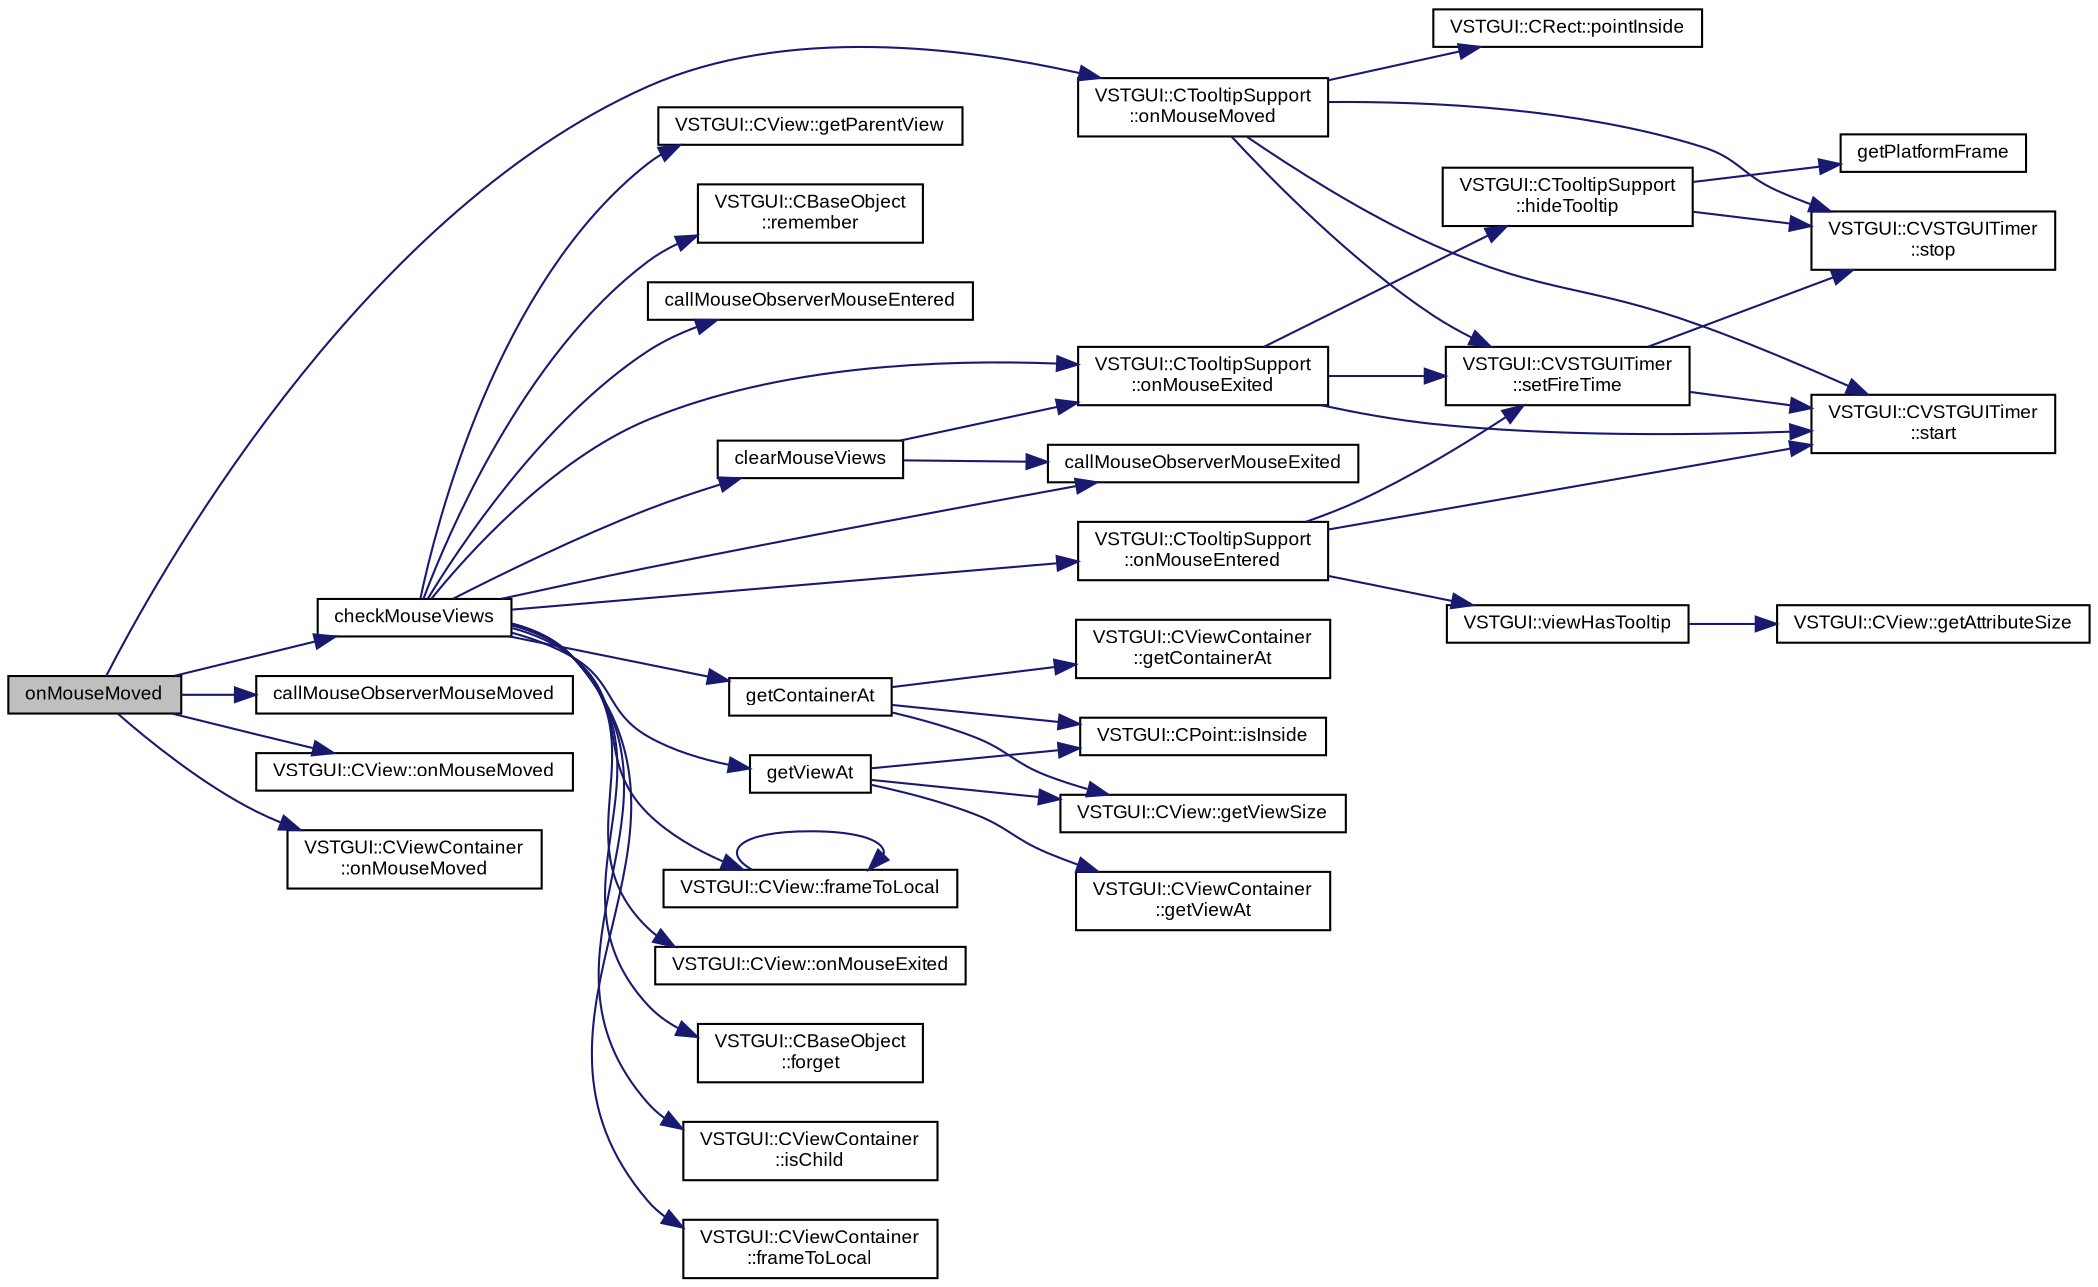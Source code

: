 digraph "onMouseMoved"
{
  bgcolor="transparent";
  edge [fontname="Arial",fontsize="9",labelfontname="Arial",labelfontsize="9"];
  node [fontname="Arial",fontsize="9",shape=record];
  rankdir="LR";
  Node1 [label="onMouseMoved",height=0.2,width=0.4,color="black", fillcolor="grey75", style="filled" fontcolor="black"];
  Node1 -> Node2 [color="midnightblue",fontsize="9",style="solid",fontname="Arial"];
  Node2 [label="VSTGUI::CTooltipSupport\l::onMouseMoved",height=0.2,width=0.4,color="black",URL="$class_v_s_t_g_u_i_1_1_c_tooltip_support.html#a4130580a3fd7186e8106954ca9b50cb8"];
  Node2 -> Node3 [color="midnightblue",fontsize="9",style="solid",fontname="Arial"];
  Node3 [label="VSTGUI::CRect::pointInside",height=0.2,width=0.4,color="black",URL="$struct_v_s_t_g_u_i_1_1_c_rect.html#adebba9af3dc339149fd4622f4d4a5bac",tooltip="Checks if point is inside this rect. "];
  Node2 -> Node4 [color="midnightblue",fontsize="9",style="solid",fontname="Arial"];
  Node4 [label="VSTGUI::CVSTGUITimer\l::stop",height=0.2,width=0.4,color="black",URL="$class_v_s_t_g_u_i_1_1_c_v_s_t_g_u_i_timer.html#a68a350717fe6bf9012843e7c977d87b2",tooltip="stops the timer, returns wheather timer was running or not "];
  Node2 -> Node5 [color="midnightblue",fontsize="9",style="solid",fontname="Arial"];
  Node5 [label="VSTGUI::CVSTGUITimer\l::start",height=0.2,width=0.4,color="black",URL="$class_v_s_t_g_u_i_1_1_c_v_s_t_g_u_i_timer.html#aad5997aaaa2d622f0ca57f8b24a51a7b",tooltip="starts the timer "];
  Node2 -> Node6 [color="midnightblue",fontsize="9",style="solid",fontname="Arial"];
  Node6 [label="VSTGUI::CVSTGUITimer\l::setFireTime",height=0.2,width=0.4,color="black",URL="$class_v_s_t_g_u_i_1_1_c_v_s_t_g_u_i_timer.html#a0a04af642a6d0c108130ec436a5b94fe",tooltip="in milliseconds "];
  Node6 -> Node4 [color="midnightblue",fontsize="9",style="solid",fontname="Arial"];
  Node6 -> Node5 [color="midnightblue",fontsize="9",style="solid",fontname="Arial"];
  Node1 -> Node7 [color="midnightblue",fontsize="9",style="solid",fontname="Arial"];
  Node7 [label="checkMouseViews",height=0.2,width=0.4,color="black",URL="$class_v_s_t_g_u_i_1_1_c_frame.html#a83b0d2d4c489762aa768c5e16b0c72d0"];
  Node7 -> Node8 [color="midnightblue",fontsize="9",style="solid",fontname="Arial"];
  Node8 [label="getViewAt",height=0.2,width=0.4,color="black",URL="$class_v_s_t_g_u_i_1_1_c_frame.html#a85cbc540247054ef01f85921b89406f3",tooltip="get the view at point where "];
  Node8 -> Node9 [color="midnightblue",fontsize="9",style="solid",fontname="Arial"];
  Node9 [label="VSTGUI::CPoint::isInside",height=0.2,width=0.4,color="black",URL="$struct_v_s_t_g_u_i_1_1_c_point.html#ac0d5525acddc55a0bdea071ebb1caf92"];
  Node8 -> Node10 [color="midnightblue",fontsize="9",style="solid",fontname="Arial"];
  Node10 [label="VSTGUI::CView::getViewSize",height=0.2,width=0.4,color="black",URL="$class_v_s_t_g_u_i_1_1_c_view.html#a5ad6102316e6d16e4905a38ad3f16dcc",tooltip="returns the current view size "];
  Node8 -> Node11 [color="midnightblue",fontsize="9",style="solid",fontname="Arial"];
  Node11 [label="VSTGUI::CViewContainer\l::getViewAt",height=0.2,width=0.4,color="black",URL="$class_v_s_t_g_u_i_1_1_c_view_container.html#afeaded13fa9c6bda413ee52678447e68",tooltip="get the view at point where "];
  Node7 -> Node12 [color="midnightblue",fontsize="9",style="solid",fontname="Arial"];
  Node12 [label="getContainerAt",height=0.2,width=0.4,color="black",URL="$class_v_s_t_g_u_i_1_1_c_frame.html#a704f0cc2dddf5b7450cbf1ead704d60b",tooltip="get the container at point where "];
  Node12 -> Node9 [color="midnightblue",fontsize="9",style="solid",fontname="Arial"];
  Node12 -> Node10 [color="midnightblue",fontsize="9",style="solid",fontname="Arial"];
  Node12 -> Node13 [color="midnightblue",fontsize="9",style="solid",fontname="Arial"];
  Node13 [label="VSTGUI::CViewContainer\l::getContainerAt",height=0.2,width=0.4,color="black",URL="$class_v_s_t_g_u_i_1_1_c_view_container.html#aca916ad85179190f73a6488989507aeb",tooltip="get the container at point where "];
  Node7 -> Node14 [color="midnightblue",fontsize="9",style="solid",fontname="Arial"];
  Node14 [label="VSTGUI::CTooltipSupport\l::onMouseExited",height=0.2,width=0.4,color="black",URL="$class_v_s_t_g_u_i_1_1_c_tooltip_support.html#a8f43f21fc087ee3670f58784a1d2af0c"];
  Node14 -> Node15 [color="midnightblue",fontsize="9",style="solid",fontname="Arial"];
  Node15 [label="VSTGUI::CTooltipSupport\l::hideTooltip",height=0.2,width=0.4,color="black",URL="$class_v_s_t_g_u_i_1_1_c_tooltip_support.html#adb9104d43a8ae01c2023f36390a1909f"];
  Node15 -> Node4 [color="midnightblue",fontsize="9",style="solid",fontname="Arial"];
  Node15 -> Node16 [color="midnightblue",fontsize="9",style="solid",fontname="Arial"];
  Node16 [label="getPlatformFrame",height=0.2,width=0.4,color="black",URL="$class_v_s_t_g_u_i_1_1_c_frame.html#a3b8d7ec8e7df59cf0fdc367f99fde1d0"];
  Node14 -> Node6 [color="midnightblue",fontsize="9",style="solid",fontname="Arial"];
  Node14 -> Node5 [color="midnightblue",fontsize="9",style="solid",fontname="Arial"];
  Node7 -> Node17 [color="midnightblue",fontsize="9",style="solid",fontname="Arial"];
  Node17 [label="VSTGUI::CTooltipSupport\l::onMouseEntered",height=0.2,width=0.4,color="black",URL="$class_v_s_t_g_u_i_1_1_c_tooltip_support.html#abc8b4794c3c3b8761b387d51d9fbd075"];
  Node17 -> Node18 [color="midnightblue",fontsize="9",style="solid",fontname="Arial"];
  Node18 [label="VSTGUI::viewHasTooltip",height=0.2,width=0.4,color="black",URL="$namespace_v_s_t_g_u_i.html#ab235b5451d2d91c04e4f8c5b23e2269c"];
  Node18 -> Node19 [color="midnightblue",fontsize="9",style="solid",fontname="Arial"];
  Node19 [label="VSTGUI::CView::getAttributeSize",height=0.2,width=0.4,color="black",URL="$class_v_s_t_g_u_i_1_1_c_view.html#acc92600e01fe4ae180e3d45e216ee703",tooltip="get the size of an attribute "];
  Node17 -> Node6 [color="midnightblue",fontsize="9",style="solid",fontname="Arial"];
  Node17 -> Node5 [color="midnightblue",fontsize="9",style="solid",fontname="Arial"];
  Node7 -> Node20 [color="midnightblue",fontsize="9",style="solid",fontname="Arial"];
  Node20 [label="clearMouseViews",height=0.2,width=0.4,color="black",URL="$class_v_s_t_g_u_i_1_1_c_frame.html#adeac5973a837902933978d7d5a1eee61"];
  Node20 -> Node14 [color="midnightblue",fontsize="9",style="solid",fontname="Arial"];
  Node20 -> Node21 [color="midnightblue",fontsize="9",style="solid",fontname="Arial"];
  Node21 [label="callMouseObserverMouseExited",height=0.2,width=0.4,color="black",URL="$class_v_s_t_g_u_i_1_1_c_frame.html#a8f97b9b5fe74666c47d1c374f265e60d"];
  Node7 -> Node22 [color="midnightblue",fontsize="9",style="solid",fontname="Arial"];
  Node22 [label="VSTGUI::CView::frameToLocal",height=0.2,width=0.4,color="black",URL="$class_v_s_t_g_u_i_1_1_c_view.html#a9ee172fcd9ca5d6ee196f270717341cf",tooltip="conversion from frame coordinates to local view coordinates "];
  Node22 -> Node22 [color="midnightblue",fontsize="9",style="solid",fontname="Arial"];
  Node7 -> Node23 [color="midnightblue",fontsize="9",style="solid",fontname="Arial"];
  Node23 [label="VSTGUI::CView::onMouseExited",height=0.2,width=0.4,color="black",URL="$class_v_s_t_g_u_i_1_1_c_view.html#aaf4840c33720f1498739f317d85a8cc4",tooltip="called when the mouse leaves this view "];
  Node7 -> Node21 [color="midnightblue",fontsize="9",style="solid",fontname="Arial"];
  Node7 -> Node24 [color="midnightblue",fontsize="9",style="solid",fontname="Arial"];
  Node24 [label="VSTGUI::CBaseObject\l::forget",height=0.2,width=0.4,color="black",URL="$class_v_s_t_g_u_i_1_1_c_base_object.html#ad63e28fbe95a3458c97c60bfacd47ab8",tooltip="decrease refcount and delete object if refcount == 0 "];
  Node7 -> Node25 [color="midnightblue",fontsize="9",style="solid",fontname="Arial"];
  Node25 [label="VSTGUI::CViewContainer\l::isChild",height=0.2,width=0.4,color="black",URL="$class_v_s_t_g_u_i_1_1_c_view_container.html#a60ad2aca49fcfc7cd997f5355b62b148",tooltip="check if pView is a child view of this container "];
  Node7 -> Node26 [color="midnightblue",fontsize="9",style="solid",fontname="Arial"];
  Node26 [label="VSTGUI::CViewContainer\l::frameToLocal",height=0.2,width=0.4,color="black",URL="$class_v_s_t_g_u_i_1_1_c_view_container.html#ab35a69018cf46b84c94f27b021b35fb7",tooltip="conversion from frame coordinates to local view coordinates "];
  Node7 -> Node27 [color="midnightblue",fontsize="9",style="solid",fontname="Arial"];
  Node27 [label="VSTGUI::CView::getParentView",height=0.2,width=0.4,color="black",URL="$class_v_s_t_g_u_i_1_1_c_view.html#ac45407fc7304ee33c5729fa04edaea76",tooltip="get parent view "];
  Node7 -> Node28 [color="midnightblue",fontsize="9",style="solid",fontname="Arial"];
  Node28 [label="VSTGUI::CBaseObject\l::remember",height=0.2,width=0.4,color="black",URL="$class_v_s_t_g_u_i_1_1_c_base_object.html#ada0719d1daaca4af1795018001769311",tooltip="increase refcount "];
  Node7 -> Node29 [color="midnightblue",fontsize="9",style="solid",fontname="Arial"];
  Node29 [label="callMouseObserverMouseEntered",height=0.2,width=0.4,color="black",URL="$class_v_s_t_g_u_i_1_1_c_frame.html#a1f4ce6bc02521efb056d04c427c77336"];
  Node1 -> Node30 [color="midnightblue",fontsize="9",style="solid",fontname="Arial"];
  Node30 [label="callMouseObserverMouseMoved",height=0.2,width=0.4,color="black",URL="$class_v_s_t_g_u_i_1_1_c_frame.html#aa3e8d1ed57d73b72441341222d2df4c8"];
  Node1 -> Node31 [color="midnightblue",fontsize="9",style="solid",fontname="Arial"];
  Node31 [label="VSTGUI::CView::onMouseMoved",height=0.2,width=0.4,color="black",URL="$class_v_s_t_g_u_i_1_1_c_view.html#ac8855959285a9555faaa8b0313e07027",tooltip="called when a mouse move event occurs "];
  Node1 -> Node32 [color="midnightblue",fontsize="9",style="solid",fontname="Arial"];
  Node32 [label="VSTGUI::CViewContainer\l::onMouseMoved",height=0.2,width=0.4,color="black",URL="$class_v_s_t_g_u_i_1_1_c_view_container.html#ae68a53fd640a7ef73416c04882d7ceb3",tooltip="called when a mouse move event occurs "];
}
